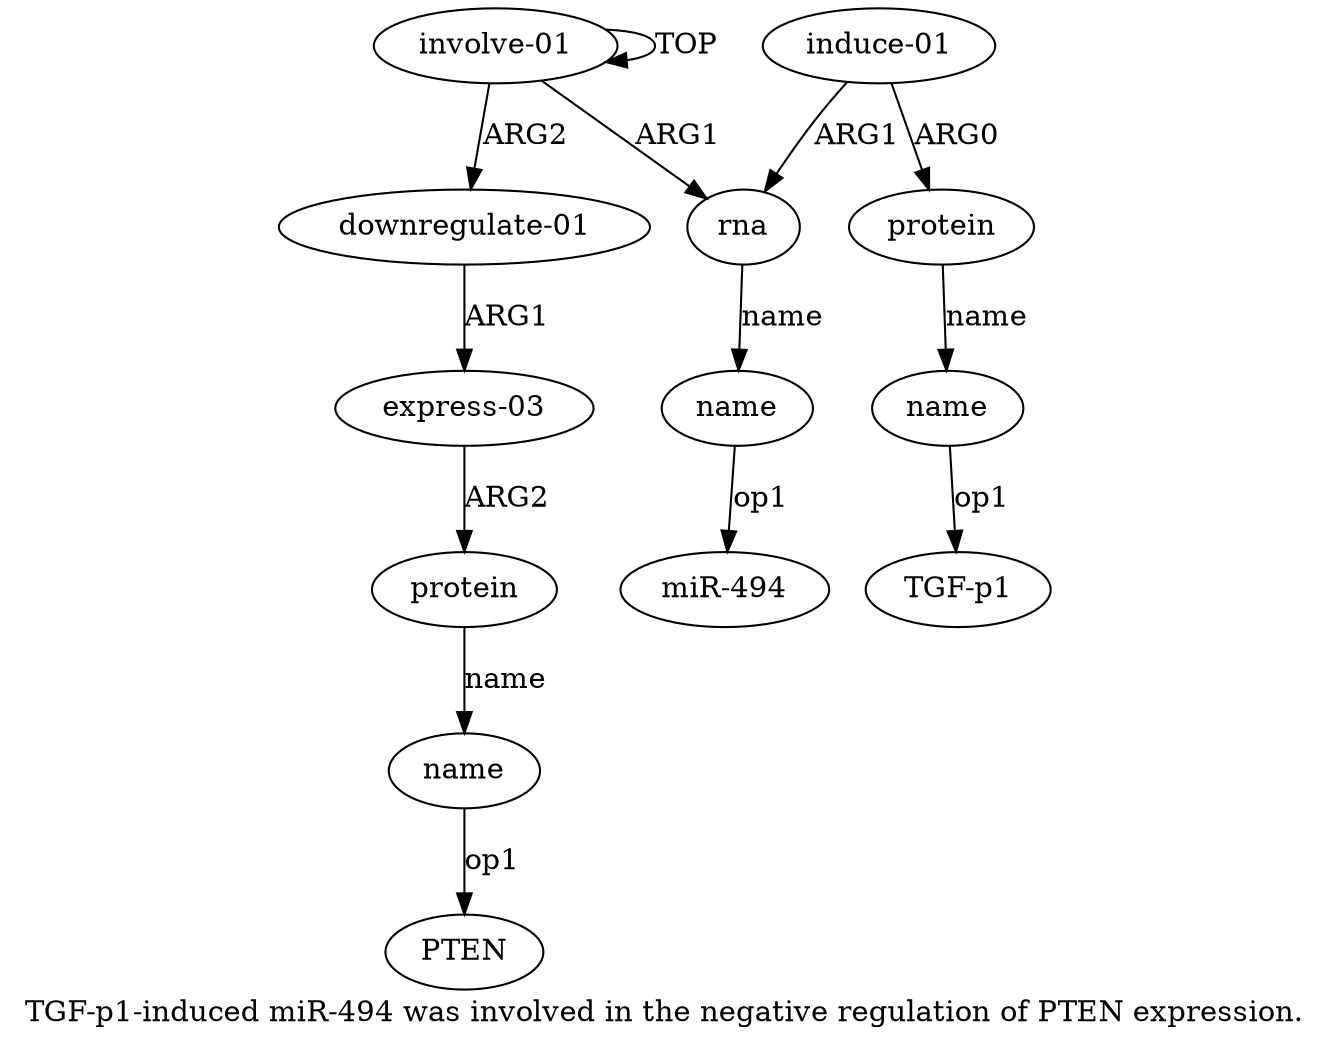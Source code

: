 digraph  {
	graph [label="TGF-p1-induced miR-494 was involved in the negative regulation of PTEN expression."];
	node [label="\N"];
	"a9 PTEN"	 [color=black,
		gold_ind=-1,
		gold_label=PTEN,
		label=PTEN,
		test_ind=-1,
		test_label=PTEN];
	"a5 TGF-p1"	 [color=black,
		gold_ind=-1,
		gold_label="TGF-p1",
		label="TGF-p1",
		test_ind=-1,
		test_label="TGF-p1"];
	"a2 miR-494"	 [color=black,
		gold_ind=-1,
		gold_label="miR-494",
		label="miR-494",
		test_ind=-1,
		test_label="miR-494"];
	a1	 [color=black,
		gold_ind=1,
		gold_label=rna,
		label=rna,
		test_ind=1,
		test_label=rna];
	a2	 [color=black,
		gold_ind=2,
		gold_label=name,
		label=name,
		test_ind=2,
		test_label=name];
	a1 -> a2 [key=0,
	color=black,
	gold_label=name,
	label=name,
	test_label=name];
a0 [color=black,
	gold_ind=0,
	gold_label="involve-01",
	label="involve-01",
	test_ind=0,
	test_label="involve-01"];
a0 -> a1 [key=0,
color=black,
gold_label=ARG1,
label=ARG1,
test_label=ARG1];
a0 -> a0 [key=0,
color=black,
gold_label=TOP,
label=TOP,
test_label=TOP];
a6 [color=black,
gold_ind=6,
gold_label="downregulate-01",
label="downregulate-01",
test_ind=6,
test_label="downregulate-01"];
a0 -> a6 [key=0,
color=black,
gold_label=ARG2,
label=ARG2,
test_label=ARG2];
a3 [color=black,
gold_ind=3,
gold_label="induce-01",
label="induce-01",
test_ind=3,
test_label="induce-01"];
a3 -> a1 [key=0,
color=black,
gold_label=ARG1,
label=ARG1,
test_label=ARG1];
a4 [color=black,
gold_ind=4,
gold_label=protein,
label=protein,
test_ind=4,
test_label=protein];
a3 -> a4 [key=0,
color=black,
gold_label=ARG0,
label=ARG0,
test_label=ARG0];
a2 -> "a2 miR-494" [key=0,
color=black,
gold_label=op1,
label=op1,
test_label=op1];
a5 [color=black,
gold_ind=5,
gold_label=name,
label=name,
test_ind=5,
test_label=name];
a5 -> "a5 TGF-p1" [key=0,
color=black,
gold_label=op1,
label=op1,
test_label=op1];
a4 -> a5 [key=0,
color=black,
gold_label=name,
label=name,
test_label=name];
a7 [color=black,
gold_ind=7,
gold_label="express-03",
label="express-03",
test_ind=7,
test_label="express-03"];
a8 [color=black,
gold_ind=8,
gold_label=protein,
label=protein,
test_ind=8,
test_label=protein];
a7 -> a8 [key=0,
color=black,
gold_label=ARG2,
label=ARG2,
test_label=ARG2];
a6 -> a7 [key=0,
color=black,
gold_label=ARG1,
label=ARG1,
test_label=ARG1];
a9 [color=black,
gold_ind=9,
gold_label=name,
label=name,
test_ind=9,
test_label=name];
a9 -> "a9 PTEN" [key=0,
color=black,
gold_label=op1,
label=op1,
test_label=op1];
a8 -> a9 [key=0,
color=black,
gold_label=name,
label=name,
test_label=name];
}
